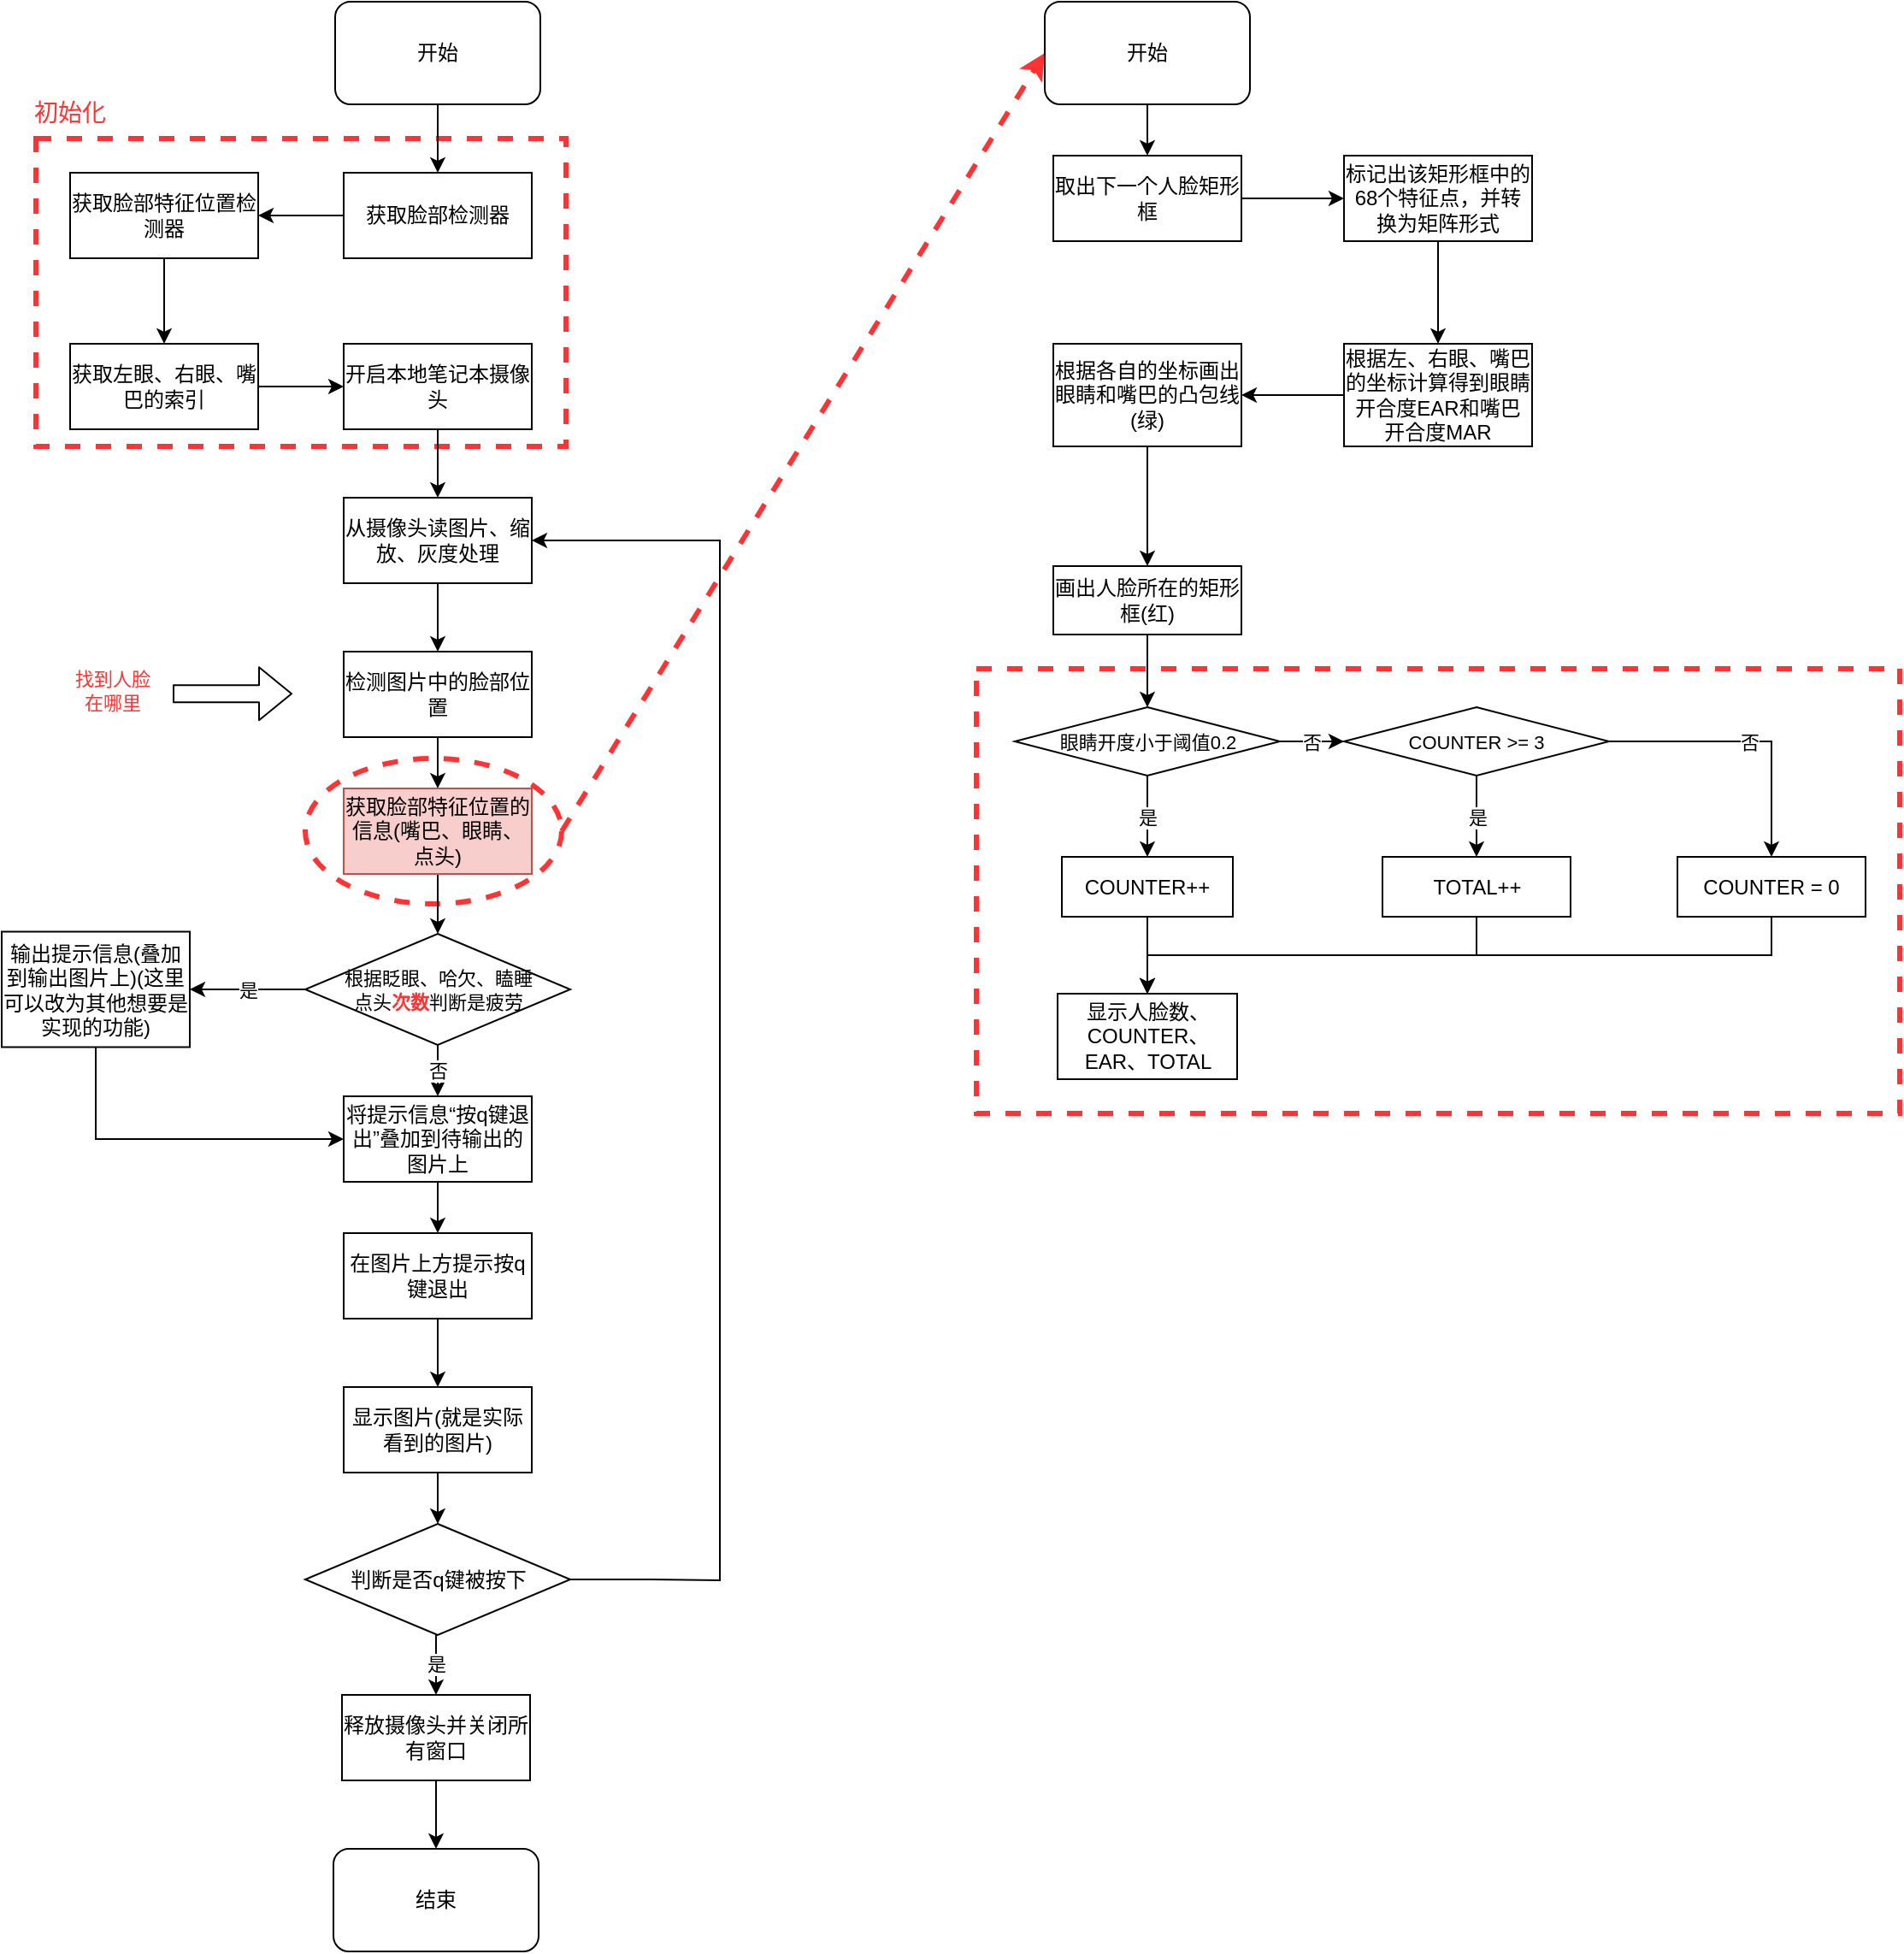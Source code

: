 <mxfile version="14.7.0" type="github">
  <diagram id="dBK5igAenbzEHoaWE4YC" name="Page-1">
    <mxGraphModel dx="1233" dy="636" grid="1" gridSize="10" guides="1" tooltips="1" connect="1" arrows="1" fold="1" page="1" pageScale="1" pageWidth="827" pageHeight="1169" math="0" shadow="0">
      <root>
        <mxCell id="0" />
        <mxCell id="1" parent="0" />
        <mxCell id="f6ohBAHf6BeMD9NY3o_H-72" value="" style="rounded=0;whiteSpace=wrap;html=1;dashed=1;fontSize=11;strokeColor=#FF3333;strokeWidth=3;fillColor=none;" vertex="1" parent="1">
          <mxGeometry x="730" y="440" width="540" height="260" as="geometry" />
        </mxCell>
        <mxCell id="f6ohBAHf6BeMD9NY3o_H-43" value="" style="rounded=0;whiteSpace=wrap;html=1;dashed=1;fontSize=11;strokeColor=#FF3333;strokeWidth=3;fillColor=none;" vertex="1" parent="1">
          <mxGeometry x="180" y="130" width="310" height="180" as="geometry" />
        </mxCell>
        <mxCell id="f6ohBAHf6BeMD9NY3o_H-18" value="" style="ellipse;whiteSpace=wrap;html=1;fontSize=11;dashed=1;strokeColor=#FF3333;fillColor=none;strokeWidth=3;" vertex="1" parent="1">
          <mxGeometry x="337.5" y="492.5" width="150" height="85" as="geometry" />
        </mxCell>
        <mxCell id="f6ohBAHf6BeMD9NY3o_H-22" style="edgeStyle=orthogonalEdgeStyle;rounded=0;orthogonalLoop=1;jettySize=auto;html=1;exitX=0;exitY=0.5;exitDx=0;exitDy=0;entryX=1;entryY=0.5;entryDx=0;entryDy=0;fontSize=11;" edge="1" parent="1" source="f6ohBAHf6BeMD9NY3o_H-2" target="f6ohBAHf6BeMD9NY3o_H-3">
          <mxGeometry relative="1" as="geometry" />
        </mxCell>
        <mxCell id="f6ohBAHf6BeMD9NY3o_H-2" value="获取脸部检测器" style="rounded=0;whiteSpace=wrap;html=1;" vertex="1" parent="1">
          <mxGeometry x="360" y="150" width="110" height="50" as="geometry" />
        </mxCell>
        <mxCell id="f6ohBAHf6BeMD9NY3o_H-23" style="edgeStyle=orthogonalEdgeStyle;rounded=0;orthogonalLoop=1;jettySize=auto;html=1;exitX=0.5;exitY=1;exitDx=0;exitDy=0;entryX=0.5;entryY=0;entryDx=0;entryDy=0;fontSize=11;" edge="1" parent="1" source="f6ohBAHf6BeMD9NY3o_H-3" target="f6ohBAHf6BeMD9NY3o_H-4">
          <mxGeometry relative="1" as="geometry" />
        </mxCell>
        <mxCell id="f6ohBAHf6BeMD9NY3o_H-3" value="获取脸部特征位置检测器" style="rounded=0;whiteSpace=wrap;html=1;" vertex="1" parent="1">
          <mxGeometry x="200" y="150" width="110" height="50" as="geometry" />
        </mxCell>
        <mxCell id="f6ohBAHf6BeMD9NY3o_H-24" style="edgeStyle=orthogonalEdgeStyle;rounded=0;orthogonalLoop=1;jettySize=auto;html=1;fontSize=11;" edge="1" parent="1" source="f6ohBAHf6BeMD9NY3o_H-4" target="f6ohBAHf6BeMD9NY3o_H-5">
          <mxGeometry relative="1" as="geometry" />
        </mxCell>
        <mxCell id="f6ohBAHf6BeMD9NY3o_H-4" value="获取左眼、右眼、嘴巴的索引" style="rounded=0;whiteSpace=wrap;html=1;" vertex="1" parent="1">
          <mxGeometry x="200" y="250" width="110" height="50" as="geometry" />
        </mxCell>
        <mxCell id="f6ohBAHf6BeMD9NY3o_H-25" style="edgeStyle=orthogonalEdgeStyle;rounded=0;orthogonalLoop=1;jettySize=auto;html=1;exitX=0.5;exitY=1;exitDx=0;exitDy=0;entryX=0.5;entryY=0;entryDx=0;entryDy=0;fontSize=11;" edge="1" parent="1" source="f6ohBAHf6BeMD9NY3o_H-5" target="f6ohBAHf6BeMD9NY3o_H-6">
          <mxGeometry relative="1" as="geometry" />
        </mxCell>
        <mxCell id="f6ohBAHf6BeMD9NY3o_H-5" value="开启本地笔记本摄像头" style="rounded=0;whiteSpace=wrap;html=1;" vertex="1" parent="1">
          <mxGeometry x="360" y="250" width="110" height="50" as="geometry" />
        </mxCell>
        <mxCell id="f6ohBAHf6BeMD9NY3o_H-26" style="edgeStyle=orthogonalEdgeStyle;rounded=0;orthogonalLoop=1;jettySize=auto;html=1;exitX=0.5;exitY=1;exitDx=0;exitDy=0;entryX=0.5;entryY=0;entryDx=0;entryDy=0;fontSize=11;" edge="1" parent="1" source="f6ohBAHf6BeMD9NY3o_H-6" target="f6ohBAHf6BeMD9NY3o_H-7">
          <mxGeometry relative="1" as="geometry" />
        </mxCell>
        <mxCell id="f6ohBAHf6BeMD9NY3o_H-6" value="&lt;div&gt;从摄像头读图片、缩放、灰度处理&lt;/div&gt;" style="rounded=0;whiteSpace=wrap;html=1;" vertex="1" parent="1">
          <mxGeometry x="360" y="340" width="110" height="50" as="geometry" />
        </mxCell>
        <mxCell id="f6ohBAHf6BeMD9NY3o_H-27" style="edgeStyle=orthogonalEdgeStyle;rounded=0;orthogonalLoop=1;jettySize=auto;html=1;exitX=0.5;exitY=1;exitDx=0;exitDy=0;entryX=0.5;entryY=0;entryDx=0;entryDy=0;fontSize=11;" edge="1" parent="1" source="f6ohBAHf6BeMD9NY3o_H-7" target="f6ohBAHf6BeMD9NY3o_H-8">
          <mxGeometry relative="1" as="geometry" />
        </mxCell>
        <mxCell id="f6ohBAHf6BeMD9NY3o_H-7" value="检测图片中的脸部位置" style="rounded=0;whiteSpace=wrap;html=1;" vertex="1" parent="1">
          <mxGeometry x="360" y="430" width="110" height="50" as="geometry" />
        </mxCell>
        <mxCell id="f6ohBAHf6BeMD9NY3o_H-28" style="edgeStyle=orthogonalEdgeStyle;rounded=0;orthogonalLoop=1;jettySize=auto;html=1;exitX=0.5;exitY=1;exitDx=0;exitDy=0;entryX=0.5;entryY=0;entryDx=0;entryDy=0;fontSize=11;" edge="1" parent="1" source="f6ohBAHf6BeMD9NY3o_H-8" target="f6ohBAHf6BeMD9NY3o_H-10">
          <mxGeometry relative="1" as="geometry" />
        </mxCell>
        <mxCell id="f6ohBAHf6BeMD9NY3o_H-8" value="获取脸部特征位置的信息(嘴巴、眼睛、点头)" style="rounded=0;whiteSpace=wrap;html=1;fillColor=#f8cecc;strokeColor=#b85450;" vertex="1" parent="1">
          <mxGeometry x="360" y="510" width="110" height="50" as="geometry" />
        </mxCell>
        <mxCell id="f6ohBAHf6BeMD9NY3o_H-29" value="是" style="edgeStyle=orthogonalEdgeStyle;rounded=0;orthogonalLoop=1;jettySize=auto;html=1;exitX=0;exitY=0.5;exitDx=0;exitDy=0;entryX=1;entryY=0.5;entryDx=0;entryDy=0;fontSize=11;" edge="1" parent="1" source="f6ohBAHf6BeMD9NY3o_H-10" target="f6ohBAHf6BeMD9NY3o_H-11">
          <mxGeometry relative="1" as="geometry" />
        </mxCell>
        <mxCell id="f6ohBAHf6BeMD9NY3o_H-30" value="否" style="edgeStyle=orthogonalEdgeStyle;rounded=0;orthogonalLoop=1;jettySize=auto;html=1;entryX=0.5;entryY=0;entryDx=0;entryDy=0;fontSize=11;" edge="1" parent="1" source="f6ohBAHf6BeMD9NY3o_H-10" target="f6ohBAHf6BeMD9NY3o_H-12">
          <mxGeometry relative="1" as="geometry" />
        </mxCell>
        <mxCell id="f6ohBAHf6BeMD9NY3o_H-10" value="&lt;div&gt;根据眨眼、哈欠、瞌睡&lt;/div&gt;&lt;div&gt;点头&lt;font color=&quot;#FF3333&quot;&gt;&lt;b&gt;次数&lt;/b&gt;&lt;/font&gt;判断是疲劳&lt;/div&gt;" style="rhombus;whiteSpace=wrap;html=1;fontSize=11;" vertex="1" parent="1">
          <mxGeometry x="337.5" y="595" width="155" height="65" as="geometry" />
        </mxCell>
        <mxCell id="f6ohBAHf6BeMD9NY3o_H-39" style="edgeStyle=orthogonalEdgeStyle;rounded=0;orthogonalLoop=1;jettySize=auto;html=1;exitX=0.5;exitY=1;exitDx=0;exitDy=0;entryX=0;entryY=0.5;entryDx=0;entryDy=0;fontSize=11;strokeWidth=1;" edge="1" parent="1" source="f6ohBAHf6BeMD9NY3o_H-11" target="f6ohBAHf6BeMD9NY3o_H-12">
          <mxGeometry relative="1" as="geometry" />
        </mxCell>
        <mxCell id="f6ohBAHf6BeMD9NY3o_H-11" value="输出提示信息(叠加到输出图片上)(这里可以改为其他想要是实现的功能)" style="rounded=0;whiteSpace=wrap;html=1;" vertex="1" parent="1">
          <mxGeometry x="160" y="593.75" width="110" height="67.5" as="geometry" />
        </mxCell>
        <mxCell id="f6ohBAHf6BeMD9NY3o_H-31" style="edgeStyle=orthogonalEdgeStyle;rounded=0;orthogonalLoop=1;jettySize=auto;html=1;exitX=0.5;exitY=1;exitDx=0;exitDy=0;fontSize=11;" edge="1" parent="1" source="f6ohBAHf6BeMD9NY3o_H-12" target="f6ohBAHf6BeMD9NY3o_H-13">
          <mxGeometry relative="1" as="geometry" />
        </mxCell>
        <mxCell id="f6ohBAHf6BeMD9NY3o_H-12" value="将提示信息“按q键退出”叠加到待输出的图片上" style="rounded=0;whiteSpace=wrap;html=1;" vertex="1" parent="1">
          <mxGeometry x="360" y="690" width="110" height="50" as="geometry" />
        </mxCell>
        <mxCell id="f6ohBAHf6BeMD9NY3o_H-32" style="edgeStyle=orthogonalEdgeStyle;rounded=0;orthogonalLoop=1;jettySize=auto;html=1;exitX=0.5;exitY=1;exitDx=0;exitDy=0;entryX=0.5;entryY=0;entryDx=0;entryDy=0;fontSize=11;" edge="1" parent="1" source="f6ohBAHf6BeMD9NY3o_H-13" target="f6ohBAHf6BeMD9NY3o_H-14">
          <mxGeometry relative="1" as="geometry" />
        </mxCell>
        <mxCell id="f6ohBAHf6BeMD9NY3o_H-13" value="在图片上方提示按q键退出" style="rounded=0;whiteSpace=wrap;html=1;" vertex="1" parent="1">
          <mxGeometry x="360" y="770" width="110" height="50" as="geometry" />
        </mxCell>
        <mxCell id="f6ohBAHf6BeMD9NY3o_H-33" style="edgeStyle=orthogonalEdgeStyle;rounded=0;orthogonalLoop=1;jettySize=auto;html=1;exitX=0.5;exitY=1;exitDx=0;exitDy=0;entryX=0.5;entryY=0;entryDx=0;entryDy=0;fontSize=11;" edge="1" parent="1" source="f6ohBAHf6BeMD9NY3o_H-14" target="f6ohBAHf6BeMD9NY3o_H-15">
          <mxGeometry relative="1" as="geometry" />
        </mxCell>
        <mxCell id="f6ohBAHf6BeMD9NY3o_H-14" value="显示图片(就是实际看到的图片)" style="rounded=0;whiteSpace=wrap;html=1;" vertex="1" parent="1">
          <mxGeometry x="360" y="860" width="110" height="50" as="geometry" />
        </mxCell>
        <mxCell id="f6ohBAHf6BeMD9NY3o_H-34" value="是" style="edgeStyle=orthogonalEdgeStyle;rounded=0;orthogonalLoop=1;jettySize=auto;html=1;exitX=0.5;exitY=1;exitDx=0;exitDy=0;entryX=0.5;entryY=0;entryDx=0;entryDy=0;fontSize=11;" edge="1" parent="1" source="f6ohBAHf6BeMD9NY3o_H-15" target="f6ohBAHf6BeMD9NY3o_H-41">
          <mxGeometry relative="1" as="geometry">
            <mxPoint x="415" y="1040" as="targetPoint" />
          </mxGeometry>
        </mxCell>
        <mxCell id="f6ohBAHf6BeMD9NY3o_H-15" value="判断是否q键被按下" style="rhombus;whiteSpace=wrap;html=1;" vertex="1" parent="1">
          <mxGeometry x="337.5" y="940" width="155" height="65" as="geometry" />
        </mxCell>
        <mxCell id="f6ohBAHf6BeMD9NY3o_H-21" style="edgeStyle=orthogonalEdgeStyle;rounded=0;orthogonalLoop=1;jettySize=auto;html=1;exitX=0.5;exitY=1;exitDx=0;exitDy=0;entryX=0.5;entryY=0;entryDx=0;entryDy=0;fontSize=11;" edge="1" parent="1" source="f6ohBAHf6BeMD9NY3o_H-17" target="f6ohBAHf6BeMD9NY3o_H-2">
          <mxGeometry relative="1" as="geometry" />
        </mxCell>
        <mxCell id="f6ohBAHf6BeMD9NY3o_H-17" value="开始" style="rounded=1;whiteSpace=wrap;html=1;" vertex="1" parent="1">
          <mxGeometry x="355" y="50" width="120" height="60" as="geometry" />
        </mxCell>
        <mxCell id="f6ohBAHf6BeMD9NY3o_H-35" value="" style="endArrow=classic;html=1;fontSize=11;exitX=1;exitY=0.5;exitDx=0;exitDy=0;entryX=0;entryY=0.5;entryDx=0;entryDy=0;strokeColor=#FF3333;dashed=1;strokeWidth=3;" edge="1" parent="1" source="f6ohBAHf6BeMD9NY3o_H-18" target="f6ohBAHf6BeMD9NY3o_H-36">
          <mxGeometry width="50" height="50" relative="1" as="geometry">
            <mxPoint x="530" y="480" as="sourcePoint" />
            <mxPoint x="740" y="110" as="targetPoint" />
          </mxGeometry>
        </mxCell>
        <mxCell id="f6ohBAHf6BeMD9NY3o_H-73" style="edgeStyle=orthogonalEdgeStyle;rounded=0;orthogonalLoop=1;jettySize=auto;html=1;exitX=0.5;exitY=1;exitDx=0;exitDy=0;entryX=0.5;entryY=0;entryDx=0;entryDy=0;fontSize=11;fontColor=#000000;strokeColor=#000000;strokeWidth=1;" edge="1" parent="1" source="f6ohBAHf6BeMD9NY3o_H-36" target="f6ohBAHf6BeMD9NY3o_H-50">
          <mxGeometry relative="1" as="geometry" />
        </mxCell>
        <mxCell id="f6ohBAHf6BeMD9NY3o_H-36" value="开始" style="rounded=1;whiteSpace=wrap;html=1;" vertex="1" parent="1">
          <mxGeometry x="770" y="50" width="120" height="60" as="geometry" />
        </mxCell>
        <mxCell id="f6ohBAHf6BeMD9NY3o_H-38" style="edgeStyle=orthogonalEdgeStyle;rounded=0;orthogonalLoop=1;jettySize=auto;html=1;exitX=1;exitY=0.5;exitDx=0;exitDy=0;entryX=1;entryY=0.5;entryDx=0;entryDy=0;fontSize=11;" edge="1" parent="1" source="f6ohBAHf6BeMD9NY3o_H-15" target="f6ohBAHf6BeMD9NY3o_H-6">
          <mxGeometry relative="1" as="geometry">
            <mxPoint x="425" y="920" as="sourcePoint" />
            <mxPoint x="425" y="950" as="targetPoint" />
            <Array as="points">
              <mxPoint x="540" y="973" />
              <mxPoint x="580" y="973" />
              <mxPoint x="580" y="365" />
            </Array>
          </mxGeometry>
        </mxCell>
        <mxCell id="f6ohBAHf6BeMD9NY3o_H-40" value="结束" style="rounded=1;whiteSpace=wrap;html=1;" vertex="1" parent="1">
          <mxGeometry x="354" y="1130" width="120" height="60" as="geometry" />
        </mxCell>
        <mxCell id="f6ohBAHf6BeMD9NY3o_H-42" style="edgeStyle=orthogonalEdgeStyle;rounded=0;orthogonalLoop=1;jettySize=auto;html=1;entryX=0.5;entryY=0;entryDx=0;entryDy=0;fontSize=11;strokeColor=#000000;strokeWidth=1;" edge="1" parent="1" source="f6ohBAHf6BeMD9NY3o_H-41" target="f6ohBAHf6BeMD9NY3o_H-40">
          <mxGeometry relative="1" as="geometry" />
        </mxCell>
        <mxCell id="f6ohBAHf6BeMD9NY3o_H-41" value="&lt;div&gt;释放摄像头并关闭所有窗口&lt;/div&gt;" style="rounded=0;whiteSpace=wrap;html=1;" vertex="1" parent="1">
          <mxGeometry x="359" y="1040" width="110" height="50" as="geometry" />
        </mxCell>
        <mxCell id="f6ohBAHf6BeMD9NY3o_H-44" value="&lt;font style=&quot;font-size: 14px&quot;&gt;初始化&lt;br&gt;&lt;/font&gt;" style="text;html=1;strokeColor=none;fillColor=none;align=center;verticalAlign=middle;whiteSpace=wrap;rounded=0;dashed=1;fontSize=11;fontColor=#FF3333;" vertex="1" parent="1">
          <mxGeometry x="160" y="100" width="80" height="30" as="geometry" />
        </mxCell>
        <mxCell id="f6ohBAHf6BeMD9NY3o_H-46" value="" style="shape=flexArrow;endArrow=classic;html=1;fontSize=11;fontColor=#FF3333;strokeColor=#000000;strokeWidth=1;" edge="1" parent="1">
          <mxGeometry width="50" height="50" relative="1" as="geometry">
            <mxPoint x="260" y="454.58" as="sourcePoint" />
            <mxPoint x="330" y="454.58" as="targetPoint" />
          </mxGeometry>
        </mxCell>
        <mxCell id="f6ohBAHf6BeMD9NY3o_H-48" value="找到人脸在哪里" style="text;html=1;strokeColor=none;fillColor=none;align=center;verticalAlign=middle;whiteSpace=wrap;rounded=0;dashed=1;fontSize=11;fontColor=#FF3333;" vertex="1" parent="1">
          <mxGeometry x="200" y="430" width="50" height="45" as="geometry" />
        </mxCell>
        <mxCell id="f6ohBAHf6BeMD9NY3o_H-74" style="edgeStyle=orthogonalEdgeStyle;rounded=0;orthogonalLoop=1;jettySize=auto;html=1;exitX=1;exitY=0.5;exitDx=0;exitDy=0;entryX=0;entryY=0.5;entryDx=0;entryDy=0;fontSize=11;fontColor=#000000;strokeColor=#000000;strokeWidth=1;" edge="1" parent="1" source="f6ohBAHf6BeMD9NY3o_H-50" target="f6ohBAHf6BeMD9NY3o_H-52">
          <mxGeometry relative="1" as="geometry" />
        </mxCell>
        <mxCell id="f6ohBAHf6BeMD9NY3o_H-50" value="取出下一个人脸矩形框" style="rounded=0;whiteSpace=wrap;html=1;" vertex="1" parent="1">
          <mxGeometry x="775" y="140" width="110" height="50" as="geometry" />
        </mxCell>
        <mxCell id="f6ohBAHf6BeMD9NY3o_H-75" style="edgeStyle=orthogonalEdgeStyle;rounded=0;orthogonalLoop=1;jettySize=auto;html=1;exitX=0.5;exitY=1;exitDx=0;exitDy=0;entryX=0.5;entryY=0;entryDx=0;entryDy=0;fontSize=11;fontColor=#000000;strokeColor=#000000;strokeWidth=1;" edge="1" parent="1" source="f6ohBAHf6BeMD9NY3o_H-52" target="f6ohBAHf6BeMD9NY3o_H-54">
          <mxGeometry relative="1" as="geometry" />
        </mxCell>
        <mxCell id="f6ohBAHf6BeMD9NY3o_H-52" value="标记出该矩形框中的68个特征点，并转换为矩阵形式" style="rounded=0;whiteSpace=wrap;html=1;" vertex="1" parent="1">
          <mxGeometry x="945" y="140" width="110" height="50" as="geometry" />
        </mxCell>
        <mxCell id="f6ohBAHf6BeMD9NY3o_H-76" style="edgeStyle=orthogonalEdgeStyle;rounded=0;orthogonalLoop=1;jettySize=auto;html=1;exitX=0;exitY=0.5;exitDx=0;exitDy=0;fontSize=11;fontColor=#000000;strokeColor=#000000;strokeWidth=1;" edge="1" parent="1" source="f6ohBAHf6BeMD9NY3o_H-54" target="f6ohBAHf6BeMD9NY3o_H-55">
          <mxGeometry relative="1" as="geometry" />
        </mxCell>
        <mxCell id="f6ohBAHf6BeMD9NY3o_H-54" value="根据左、右眼、嘴巴的坐标计算得到眼睛开合度EAR和嘴巴开合度MAR" style="rounded=0;whiteSpace=wrap;html=1;" vertex="1" parent="1">
          <mxGeometry x="945" y="250" width="110" height="60" as="geometry" />
        </mxCell>
        <mxCell id="f6ohBAHf6BeMD9NY3o_H-77" style="edgeStyle=orthogonalEdgeStyle;rounded=0;orthogonalLoop=1;jettySize=auto;html=1;exitX=0.5;exitY=1;exitDx=0;exitDy=0;entryX=0.5;entryY=0;entryDx=0;entryDy=0;fontSize=11;fontColor=#000000;strokeColor=#000000;strokeWidth=1;" edge="1" parent="1" source="f6ohBAHf6BeMD9NY3o_H-55" target="f6ohBAHf6BeMD9NY3o_H-56">
          <mxGeometry relative="1" as="geometry" />
        </mxCell>
        <mxCell id="f6ohBAHf6BeMD9NY3o_H-55" value="根据各自的坐标画出眼睛和嘴巴的凸包线(绿)" style="rounded=0;whiteSpace=wrap;html=1;" vertex="1" parent="1">
          <mxGeometry x="775" y="250" width="110" height="60" as="geometry" />
        </mxCell>
        <mxCell id="f6ohBAHf6BeMD9NY3o_H-79" style="edgeStyle=orthogonalEdgeStyle;rounded=0;orthogonalLoop=1;jettySize=auto;html=1;exitX=0.5;exitY=1;exitDx=0;exitDy=0;entryX=0.5;entryY=0;entryDx=0;entryDy=0;fontSize=11;fontColor=#000000;strokeColor=#000000;strokeWidth=1;" edge="1" parent="1" source="f6ohBAHf6BeMD9NY3o_H-56" target="f6ohBAHf6BeMD9NY3o_H-58">
          <mxGeometry relative="1" as="geometry" />
        </mxCell>
        <mxCell id="f6ohBAHf6BeMD9NY3o_H-56" value="画出人脸所在的矩形框(红)" style="rounded=0;whiteSpace=wrap;html=1;" vertex="1" parent="1">
          <mxGeometry x="775" y="380" width="110" height="40" as="geometry" />
        </mxCell>
        <mxCell id="f6ohBAHf6BeMD9NY3o_H-62" value="是" style="edgeStyle=orthogonalEdgeStyle;rounded=0;orthogonalLoop=1;jettySize=auto;html=1;entryX=0.5;entryY=0;entryDx=0;entryDy=0;fontSize=11;strokeColor=#000000;strokeWidth=1;" edge="1" parent="1" source="f6ohBAHf6BeMD9NY3o_H-58" target="f6ohBAHf6BeMD9NY3o_H-60">
          <mxGeometry relative="1" as="geometry" />
        </mxCell>
        <mxCell id="f6ohBAHf6BeMD9NY3o_H-63" value="否" style="edgeStyle=orthogonalEdgeStyle;rounded=0;orthogonalLoop=1;jettySize=auto;html=1;entryX=0;entryY=0.5;entryDx=0;entryDy=0;fontSize=11;strokeColor=#000000;strokeWidth=1;" edge="1" parent="1" source="f6ohBAHf6BeMD9NY3o_H-58" target="f6ohBAHf6BeMD9NY3o_H-61">
          <mxGeometry relative="1" as="geometry" />
        </mxCell>
        <mxCell id="f6ohBAHf6BeMD9NY3o_H-58" value="眼睛开度小于阈值0.2" style="rhombus;whiteSpace=wrap;html=1;fontSize=11;" vertex="1" parent="1">
          <mxGeometry x="752.5" y="462.5" width="155" height="40" as="geometry" />
        </mxCell>
        <mxCell id="f6ohBAHf6BeMD9NY3o_H-69" style="edgeStyle=orthogonalEdgeStyle;rounded=0;orthogonalLoop=1;jettySize=auto;html=1;exitX=0.5;exitY=1;exitDx=0;exitDy=0;fontSize=11;fontColor=#000000;strokeColor=#000000;strokeWidth=1;entryX=0.5;entryY=0;entryDx=0;entryDy=0;" edge="1" parent="1" source="f6ohBAHf6BeMD9NY3o_H-59" target="f6ohBAHf6BeMD9NY3o_H-67">
          <mxGeometry relative="1" as="geometry">
            <mxPoint x="830" y="620" as="targetPoint" />
          </mxGeometry>
        </mxCell>
        <mxCell id="f6ohBAHf6BeMD9NY3o_H-59" value="TOTAL++" style="rounded=0;whiteSpace=wrap;html=1;" vertex="1" parent="1">
          <mxGeometry x="967.5" y="550" width="110" height="35" as="geometry" />
        </mxCell>
        <mxCell id="f6ohBAHf6BeMD9NY3o_H-68" style="edgeStyle=orthogonalEdgeStyle;rounded=0;orthogonalLoop=1;jettySize=auto;html=1;entryX=0.5;entryY=0;entryDx=0;entryDy=0;fontSize=11;fontColor=#000000;strokeColor=#000000;strokeWidth=1;" edge="1" parent="1" source="f6ohBAHf6BeMD9NY3o_H-60" target="f6ohBAHf6BeMD9NY3o_H-67">
          <mxGeometry relative="1" as="geometry" />
        </mxCell>
        <mxCell id="f6ohBAHf6BeMD9NY3o_H-60" value="COUNTER++" style="rounded=0;whiteSpace=wrap;html=1;" vertex="1" parent="1">
          <mxGeometry x="780" y="550" width="100" height="35" as="geometry" />
        </mxCell>
        <mxCell id="f6ohBAHf6BeMD9NY3o_H-64" value="是" style="edgeStyle=orthogonalEdgeStyle;rounded=0;orthogonalLoop=1;jettySize=auto;html=1;entryX=0.5;entryY=0;entryDx=0;entryDy=0;fontSize=11;fontColor=#000000;strokeColor=#000000;strokeWidth=1;" edge="1" parent="1" source="f6ohBAHf6BeMD9NY3o_H-61" target="f6ohBAHf6BeMD9NY3o_H-59">
          <mxGeometry relative="1" as="geometry" />
        </mxCell>
        <mxCell id="f6ohBAHf6BeMD9NY3o_H-66" value="否" style="edgeStyle=orthogonalEdgeStyle;rounded=0;orthogonalLoop=1;jettySize=auto;html=1;entryX=0.5;entryY=0;entryDx=0;entryDy=0;fontSize=11;fontColor=#000000;strokeColor=#000000;strokeWidth=1;" edge="1" parent="1" source="f6ohBAHf6BeMD9NY3o_H-61" target="f6ohBAHf6BeMD9NY3o_H-65">
          <mxGeometry relative="1" as="geometry" />
        </mxCell>
        <mxCell id="f6ohBAHf6BeMD9NY3o_H-61" value="COUNTER &amp;gt;= 3" style="rhombus;whiteSpace=wrap;html=1;fontSize=11;" vertex="1" parent="1">
          <mxGeometry x="945" y="462.5" width="155" height="40" as="geometry" />
        </mxCell>
        <mxCell id="f6ohBAHf6BeMD9NY3o_H-71" style="edgeStyle=orthogonalEdgeStyle;rounded=0;orthogonalLoop=1;jettySize=auto;html=1;exitX=0.5;exitY=1;exitDx=0;exitDy=0;fontSize=11;fontColor=#000000;strokeColor=#000000;strokeWidth=1;entryX=0.5;entryY=0;entryDx=0;entryDy=0;" edge="1" parent="1" source="f6ohBAHf6BeMD9NY3o_H-65" target="f6ohBAHf6BeMD9NY3o_H-67">
          <mxGeometry relative="1" as="geometry">
            <mxPoint x="1195.333" y="650" as="targetPoint" />
          </mxGeometry>
        </mxCell>
        <mxCell id="f6ohBAHf6BeMD9NY3o_H-65" value="COUNTER = 0" style="rounded=0;whiteSpace=wrap;html=1;" vertex="1" parent="1">
          <mxGeometry x="1140" y="550" width="110" height="35" as="geometry" />
        </mxCell>
        <mxCell id="f6ohBAHf6BeMD9NY3o_H-67" value="显示人脸数、COUNTER、EAR、TOTAL" style="rounded=0;whiteSpace=wrap;html=1;" vertex="1" parent="1">
          <mxGeometry x="777.5" y="630" width="105" height="50" as="geometry" />
        </mxCell>
      </root>
    </mxGraphModel>
  </diagram>
</mxfile>
